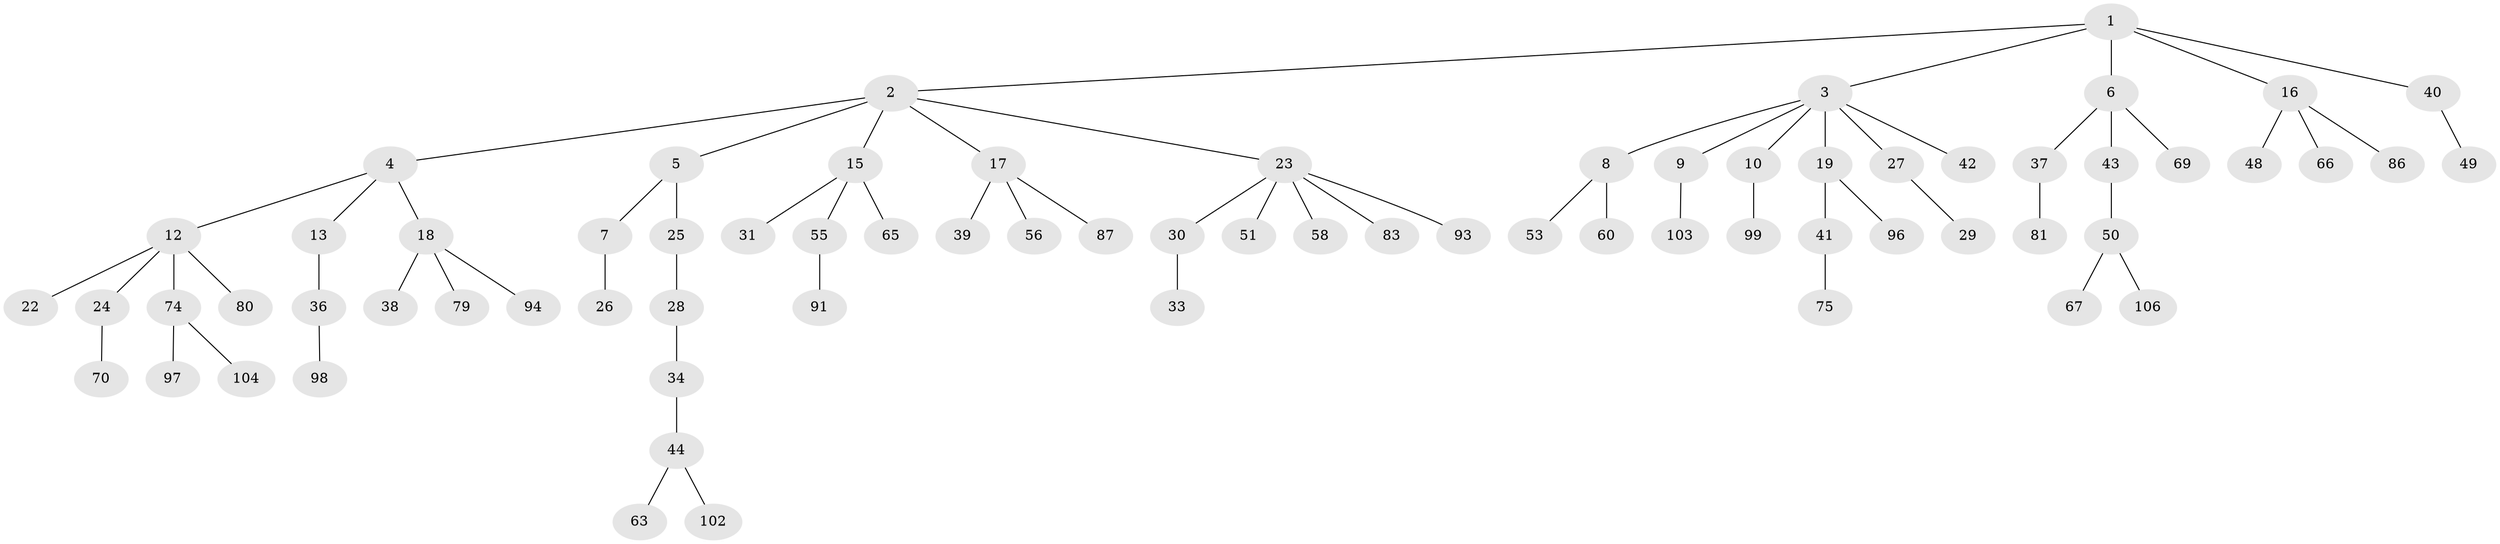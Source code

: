 // Generated by graph-tools (version 1.1) at 2025/52/02/27/25 19:52:13]
// undirected, 72 vertices, 71 edges
graph export_dot {
graph [start="1"]
  node [color=gray90,style=filled];
  1;
  2 [super="+11"];
  3 [super="+85"];
  4 [super="+77"];
  5 [super="+64"];
  6 [super="+35"];
  7;
  8 [super="+78"];
  9 [super="+14"];
  10 [super="+82"];
  12 [super="+100"];
  13;
  15 [super="+61"];
  16 [super="+46"];
  17 [super="+101"];
  18 [super="+21"];
  19 [super="+20"];
  22 [super="+57"];
  23 [super="+32"];
  24;
  25 [super="+71"];
  26 [super="+52"];
  27 [super="+76"];
  28;
  29;
  30 [super="+107"];
  31 [super="+54"];
  33;
  34 [super="+72"];
  36 [super="+45"];
  37 [super="+47"];
  38 [super="+95"];
  39;
  40 [super="+84"];
  41;
  42;
  43 [super="+92"];
  44 [super="+59"];
  48;
  49 [super="+62"];
  50;
  51;
  53;
  55 [super="+90"];
  56 [super="+88"];
  58;
  60;
  63;
  65;
  66 [super="+68"];
  67 [super="+73"];
  69;
  70 [super="+89"];
  74 [super="+105"];
  75;
  79;
  80;
  81;
  83;
  86;
  87;
  91;
  93;
  94;
  96;
  97;
  98;
  99;
  102;
  103;
  104;
  106;
  1 -- 2;
  1 -- 3;
  1 -- 6;
  1 -- 16;
  1 -- 40;
  2 -- 4;
  2 -- 5;
  2 -- 15;
  2 -- 17;
  2 -- 23;
  3 -- 8;
  3 -- 9;
  3 -- 10;
  3 -- 19;
  3 -- 27;
  3 -- 42;
  4 -- 12;
  4 -- 13;
  4 -- 18;
  5 -- 7;
  5 -- 25;
  6 -- 69;
  6 -- 43;
  6 -- 37;
  7 -- 26;
  8 -- 53;
  8 -- 60;
  9 -- 103;
  10 -- 99;
  12 -- 22;
  12 -- 24;
  12 -- 74;
  12 -- 80;
  13 -- 36;
  15 -- 31;
  15 -- 55;
  15 -- 65;
  16 -- 66;
  16 -- 86;
  16 -- 48;
  17 -- 39;
  17 -- 56;
  17 -- 87;
  18 -- 38;
  18 -- 94;
  18 -- 79;
  19 -- 96;
  19 -- 41;
  23 -- 30;
  23 -- 51;
  23 -- 58;
  23 -- 83;
  23 -- 93;
  24 -- 70;
  25 -- 28;
  27 -- 29;
  28 -- 34;
  30 -- 33;
  34 -- 44;
  36 -- 98;
  37 -- 81;
  40 -- 49;
  41 -- 75;
  43 -- 50;
  44 -- 102;
  44 -- 63;
  50 -- 67;
  50 -- 106;
  55 -- 91;
  74 -- 97;
  74 -- 104;
}

